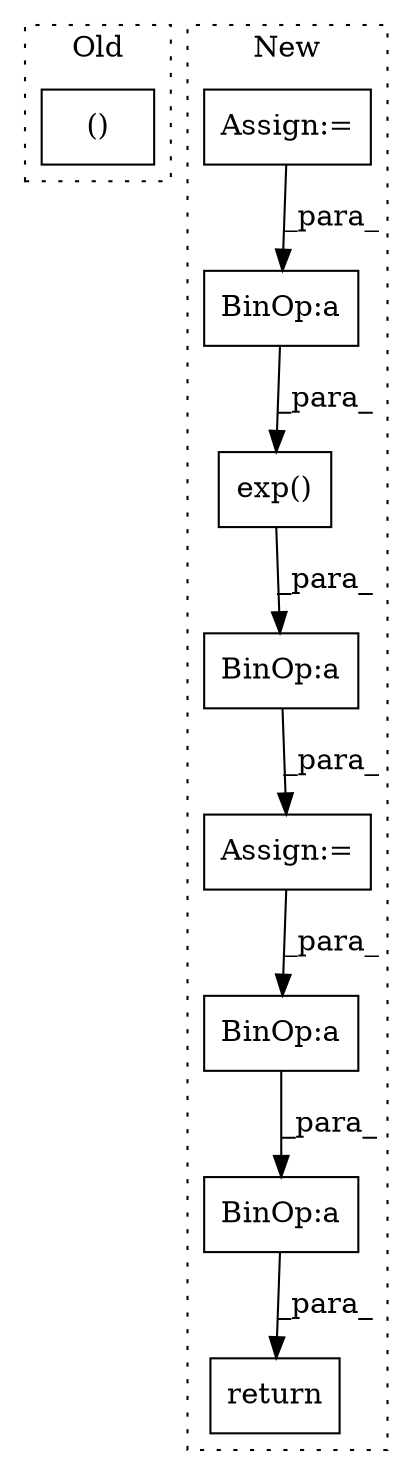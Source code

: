 digraph G {
subgraph cluster0 {
1 [label="()" a="54" s="7507" l="4" shape="box"];
label = "Old";
style="dotted";
}
subgraph cluster1 {
2 [label="exp()" a="75" s="7945,7980" l="10,1" shape="box"];
3 [label="Assign:=" a="68" s="7831" l="3" shape="box"];
4 [label="BinOp:a" a="82" s="7942" l="3" shape="box"];
5 [label="Assign:=" a="68" s="7733" l="3" shape="box"];
6 [label="BinOp:a" a="82" s="7965" l="3" shape="box"];
7 [label="BinOp:a" a="82" s="8105" l="1" shape="box"];
8 [label="BinOp:a" a="82" s="8097" l="3" shape="box"];
9 [label="return" a="93" s="8191" l="7" shape="box"];
label = "New";
style="dotted";
}
2 -> 4 [label="_para_"];
3 -> 7 [label="_para_"];
4 -> 3 [label="_para_"];
5 -> 6 [label="_para_"];
6 -> 2 [label="_para_"];
7 -> 8 [label="_para_"];
8 -> 9 [label="_para_"];
}